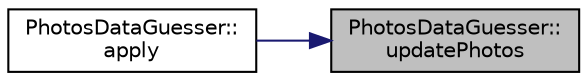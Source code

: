 digraph "PhotosDataGuesser::updatePhotos"
{
 // LATEX_PDF_SIZE
  edge [fontname="Helvetica",fontsize="10",labelfontname="Helvetica",labelfontsize="10"];
  node [fontname="Helvetica",fontsize="10",shape=record];
  rankdir="RL";
  Node1 [label="PhotosDataGuesser::\lupdatePhotos",height=0.2,width=0.4,color="black", fillcolor="grey75", style="filled", fontcolor="black",tooltip=" "];
  Node1 -> Node2 [dir="back",color="midnightblue",fontsize="10",style="solid",fontname="Helvetica"];
  Node2 [label="PhotosDataGuesser::\lapply",height=0.2,width=0.4,color="black", fillcolor="white", style="filled",URL="$class_photos_data_guesser.html#a0bc34e155153f9a3b4af61c523e0adef",tooltip=" "];
}
